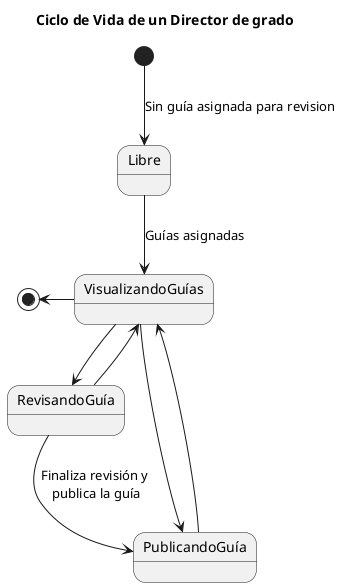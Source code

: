 @startuml DiagramaDeEstadosDirectorGrado
title Ciclo de Vida de un Director de grado

[*] --> Libre : Sin guía asignada para revision

Libre --> VisualizandoGuías : Guías asignadas

VisualizandoGuías --> RevisandoGuía 
VisualizandoGuías --> PublicandoGuía 
  
RevisandoGuía --> PublicandoGuía : Finaliza revisión y \npublica la guía
RevisandoGuía-->  VisualizandoGuías

PublicandoGuía -->  VisualizandoGuías

VisualizandoGuías -left-> [*]

@enduml
